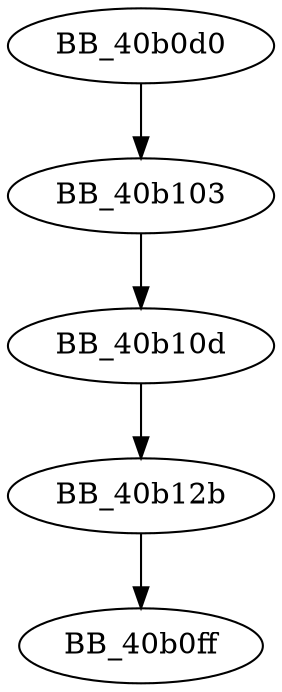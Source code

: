 DiGraph sub_40B0D0{
BB_40b0d0->BB_40b103
BB_40b103->BB_40b10d
BB_40b10d->BB_40b12b
BB_40b12b->BB_40b0ff
}
